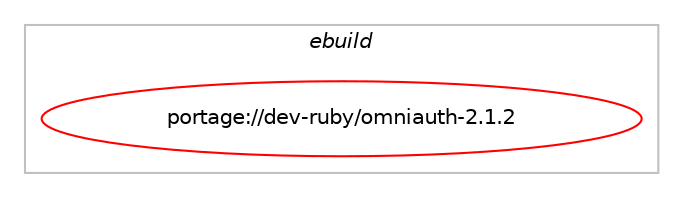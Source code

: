 digraph prolog {

# *************
# Graph options
# *************

newrank=true;
concentrate=true;
compound=true;
graph [rankdir=LR,fontname=Helvetica,fontsize=10,ranksep=1.5];#, ranksep=2.5, nodesep=0.2];
edge  [arrowhead=vee];
node  [fontname=Helvetica,fontsize=10];

# **********
# The ebuild
# **********

subgraph cluster_leftcol {
color=gray;
label=<<i>ebuild</i>>;
id [label="portage://dev-ruby/omniauth-2.1.2", color=red, width=4, href="../dev-ruby/omniauth-2.1.2.svg"];
}

# ****************
# The dependencies
# ****************

subgraph cluster_midcol {
color=gray;
label=<<i>dependencies</i>>;
subgraph cluster_compile {
fillcolor="#eeeeee";
style=filled;
label=<<i>compile</i>>;
# *** BEGIN UNKNOWN DEPENDENCY TYPE (TODO) ***
# id -> equal(use_conditional_group(positive,ruby_targets_ruby31,portage://dev-ruby/omniauth-2.1.2,[package_dependency(portage://dev-ruby/omniauth-2.1.2,install,no,dev-lang,ruby,none,[,,],[slot(3.1)],[])]))
# *** END UNKNOWN DEPENDENCY TYPE (TODO) ***

# *** BEGIN UNKNOWN DEPENDENCY TYPE (TODO) ***
# id -> equal(use_conditional_group(positive,ruby_targets_ruby31,portage://dev-ruby/omniauth-2.1.2,[package_dependency(portage://dev-ruby/omniauth-2.1.2,install,no,virtual,rubygems,none,[,,],[],[use(enable(ruby_targets_ruby31),negative)])]))
# *** END UNKNOWN DEPENDENCY TYPE (TODO) ***

# *** BEGIN UNKNOWN DEPENDENCY TYPE (TODO) ***
# id -> equal(use_conditional_group(positive,ruby_targets_ruby32,portage://dev-ruby/omniauth-2.1.2,[package_dependency(portage://dev-ruby/omniauth-2.1.2,install,no,dev-lang,ruby,none,[,,],[slot(3.2)],[])]))
# *** END UNKNOWN DEPENDENCY TYPE (TODO) ***

# *** BEGIN UNKNOWN DEPENDENCY TYPE (TODO) ***
# id -> equal(use_conditional_group(positive,ruby_targets_ruby32,portage://dev-ruby/omniauth-2.1.2,[package_dependency(portage://dev-ruby/omniauth-2.1.2,install,no,virtual,rubygems,none,[,,],[],[use(enable(ruby_targets_ruby32),negative)])]))
# *** END UNKNOWN DEPENDENCY TYPE (TODO) ***

# *** BEGIN UNKNOWN DEPENDENCY TYPE (TODO) ***
# id -> equal(use_conditional_group(positive,ruby_targets_ruby33,portage://dev-ruby/omniauth-2.1.2,[package_dependency(portage://dev-ruby/omniauth-2.1.2,install,no,dev-lang,ruby,none,[,,],[slot(3.3)],[])]))
# *** END UNKNOWN DEPENDENCY TYPE (TODO) ***

# *** BEGIN UNKNOWN DEPENDENCY TYPE (TODO) ***
# id -> equal(use_conditional_group(positive,ruby_targets_ruby33,portage://dev-ruby/omniauth-2.1.2,[package_dependency(portage://dev-ruby/omniauth-2.1.2,install,no,virtual,rubygems,none,[,,],[],[use(enable(ruby_targets_ruby33),negative)])]))
# *** END UNKNOWN DEPENDENCY TYPE (TODO) ***

}
subgraph cluster_compileandrun {
fillcolor="#eeeeee";
style=filled;
label=<<i>compile and run</i>>;
}
subgraph cluster_run {
fillcolor="#eeeeee";
style=filled;
label=<<i>run</i>>;
# *** BEGIN UNKNOWN DEPENDENCY TYPE (TODO) ***
# id -> equal(use_conditional_group(positive,ruby_targets_ruby31,portage://dev-ruby/omniauth-2.1.2,[package_dependency(portage://dev-ruby/omniauth-2.1.2,run,no,dev-lang,ruby,none,[,,],[slot(3.1)],[])]))
# *** END UNKNOWN DEPENDENCY TYPE (TODO) ***

# *** BEGIN UNKNOWN DEPENDENCY TYPE (TODO) ***
# id -> equal(use_conditional_group(positive,ruby_targets_ruby31,portage://dev-ruby/omniauth-2.1.2,[package_dependency(portage://dev-ruby/omniauth-2.1.2,run,no,dev-ruby,rack,greaterequal,[2.2.3,,,2.2.3],[],[use(enable(ruby_targets_ruby31),negative)]),package_dependency(portage://dev-ruby/omniauth-2.1.2,run,no,dev-ruby,rack-protection,none,[,,],[],[use(enable(ruby_targets_ruby31),negative)]),package_dependency(portage://dev-ruby/omniauth-2.1.2,run,no,dev-ruby,hashie,greaterequal,[3.4.6,,,3.4.6],any_different_slot,[use(enable(ruby_targets_ruby31),negative)])]))
# *** END UNKNOWN DEPENDENCY TYPE (TODO) ***

# *** BEGIN UNKNOWN DEPENDENCY TYPE (TODO) ***
# id -> equal(use_conditional_group(positive,ruby_targets_ruby31,portage://dev-ruby/omniauth-2.1.2,[package_dependency(portage://dev-ruby/omniauth-2.1.2,run,no,virtual,rubygems,none,[,,],[],[use(enable(ruby_targets_ruby31),negative)])]))
# *** END UNKNOWN DEPENDENCY TYPE (TODO) ***

# *** BEGIN UNKNOWN DEPENDENCY TYPE (TODO) ***
# id -> equal(use_conditional_group(positive,ruby_targets_ruby32,portage://dev-ruby/omniauth-2.1.2,[package_dependency(portage://dev-ruby/omniauth-2.1.2,run,no,dev-lang,ruby,none,[,,],[slot(3.2)],[])]))
# *** END UNKNOWN DEPENDENCY TYPE (TODO) ***

# *** BEGIN UNKNOWN DEPENDENCY TYPE (TODO) ***
# id -> equal(use_conditional_group(positive,ruby_targets_ruby32,portage://dev-ruby/omniauth-2.1.2,[package_dependency(portage://dev-ruby/omniauth-2.1.2,run,no,dev-ruby,rack,greaterequal,[2.2.3,,,2.2.3],[],[use(enable(ruby_targets_ruby32),negative)]),package_dependency(portage://dev-ruby/omniauth-2.1.2,run,no,dev-ruby,rack-protection,none,[,,],[],[use(enable(ruby_targets_ruby32),negative)]),package_dependency(portage://dev-ruby/omniauth-2.1.2,run,no,dev-ruby,hashie,greaterequal,[3.4.6,,,3.4.6],any_different_slot,[use(enable(ruby_targets_ruby32),negative)])]))
# *** END UNKNOWN DEPENDENCY TYPE (TODO) ***

# *** BEGIN UNKNOWN DEPENDENCY TYPE (TODO) ***
# id -> equal(use_conditional_group(positive,ruby_targets_ruby32,portage://dev-ruby/omniauth-2.1.2,[package_dependency(portage://dev-ruby/omniauth-2.1.2,run,no,virtual,rubygems,none,[,,],[],[use(enable(ruby_targets_ruby32),negative)])]))
# *** END UNKNOWN DEPENDENCY TYPE (TODO) ***

# *** BEGIN UNKNOWN DEPENDENCY TYPE (TODO) ***
# id -> equal(use_conditional_group(positive,ruby_targets_ruby33,portage://dev-ruby/omniauth-2.1.2,[package_dependency(portage://dev-ruby/omniauth-2.1.2,run,no,dev-lang,ruby,none,[,,],[slot(3.3)],[])]))
# *** END UNKNOWN DEPENDENCY TYPE (TODO) ***

# *** BEGIN UNKNOWN DEPENDENCY TYPE (TODO) ***
# id -> equal(use_conditional_group(positive,ruby_targets_ruby33,portage://dev-ruby/omniauth-2.1.2,[package_dependency(portage://dev-ruby/omniauth-2.1.2,run,no,dev-ruby,rack,greaterequal,[2.2.3,,,2.2.3],[],[use(enable(ruby_targets_ruby33),negative)]),package_dependency(portage://dev-ruby/omniauth-2.1.2,run,no,dev-ruby,rack-protection,none,[,,],[],[use(enable(ruby_targets_ruby33),negative)]),package_dependency(portage://dev-ruby/omniauth-2.1.2,run,no,dev-ruby,hashie,greaterequal,[3.4.6,,,3.4.6],any_different_slot,[use(enable(ruby_targets_ruby33),negative)])]))
# *** END UNKNOWN DEPENDENCY TYPE (TODO) ***

# *** BEGIN UNKNOWN DEPENDENCY TYPE (TODO) ***
# id -> equal(use_conditional_group(positive,ruby_targets_ruby33,portage://dev-ruby/omniauth-2.1.2,[package_dependency(portage://dev-ruby/omniauth-2.1.2,run,no,virtual,rubygems,none,[,,],[],[use(enable(ruby_targets_ruby33),negative)])]))
# *** END UNKNOWN DEPENDENCY TYPE (TODO) ***

}
}

# **************
# The candidates
# **************

subgraph cluster_choices {
rank=same;
color=gray;
label=<<i>candidates</i>>;

}

}
